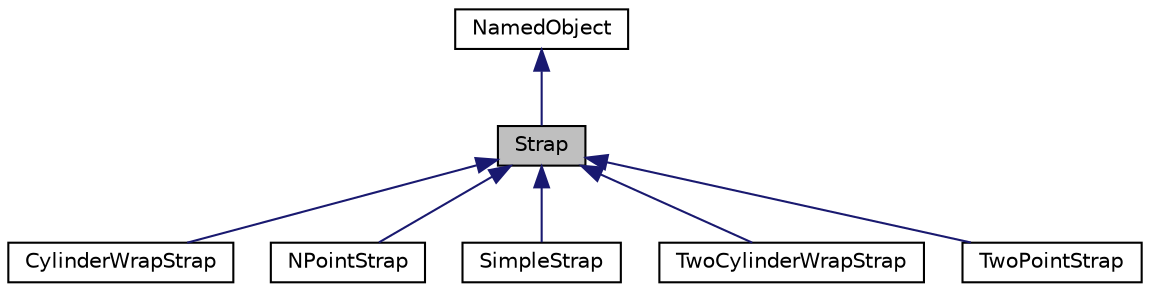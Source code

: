 digraph "Strap"
{
 // LATEX_PDF_SIZE
  edge [fontname="Helvetica",fontsize="10",labelfontname="Helvetica",labelfontsize="10"];
  node [fontname="Helvetica",fontsize="10",shape=record];
  Node1 [label="Strap",height=0.2,width=0.4,color="black", fillcolor="grey75", style="filled", fontcolor="black",tooltip=" "];
  Node2 -> Node1 [dir="back",color="midnightblue",fontsize="10",style="solid",fontname="Helvetica"];
  Node2 [label="NamedObject",height=0.2,width=0.4,color="black", fillcolor="white", style="filled",URL="$classNamedObject.html",tooltip=" "];
  Node1 -> Node3 [dir="back",color="midnightblue",fontsize="10",style="solid",fontname="Helvetica"];
  Node3 [label="CylinderWrapStrap",height=0.2,width=0.4,color="black", fillcolor="white", style="filled",URL="$classCylinderWrapStrap.html",tooltip=" "];
  Node1 -> Node4 [dir="back",color="midnightblue",fontsize="10",style="solid",fontname="Helvetica"];
  Node4 [label="NPointStrap",height=0.2,width=0.4,color="black", fillcolor="white", style="filled",URL="$classNPointStrap.html",tooltip=" "];
  Node1 -> Node5 [dir="back",color="midnightblue",fontsize="10",style="solid",fontname="Helvetica"];
  Node5 [label="SimpleStrap",height=0.2,width=0.4,color="black", fillcolor="white", style="filled",URL="$classSimpleStrap.html",tooltip=" "];
  Node1 -> Node6 [dir="back",color="midnightblue",fontsize="10",style="solid",fontname="Helvetica"];
  Node6 [label="TwoCylinderWrapStrap",height=0.2,width=0.4,color="black", fillcolor="white", style="filled",URL="$classTwoCylinderWrapStrap.html",tooltip=" "];
  Node1 -> Node7 [dir="back",color="midnightblue",fontsize="10",style="solid",fontname="Helvetica"];
  Node7 [label="TwoPointStrap",height=0.2,width=0.4,color="black", fillcolor="white", style="filled",URL="$classTwoPointStrap.html",tooltip=" "];
}
